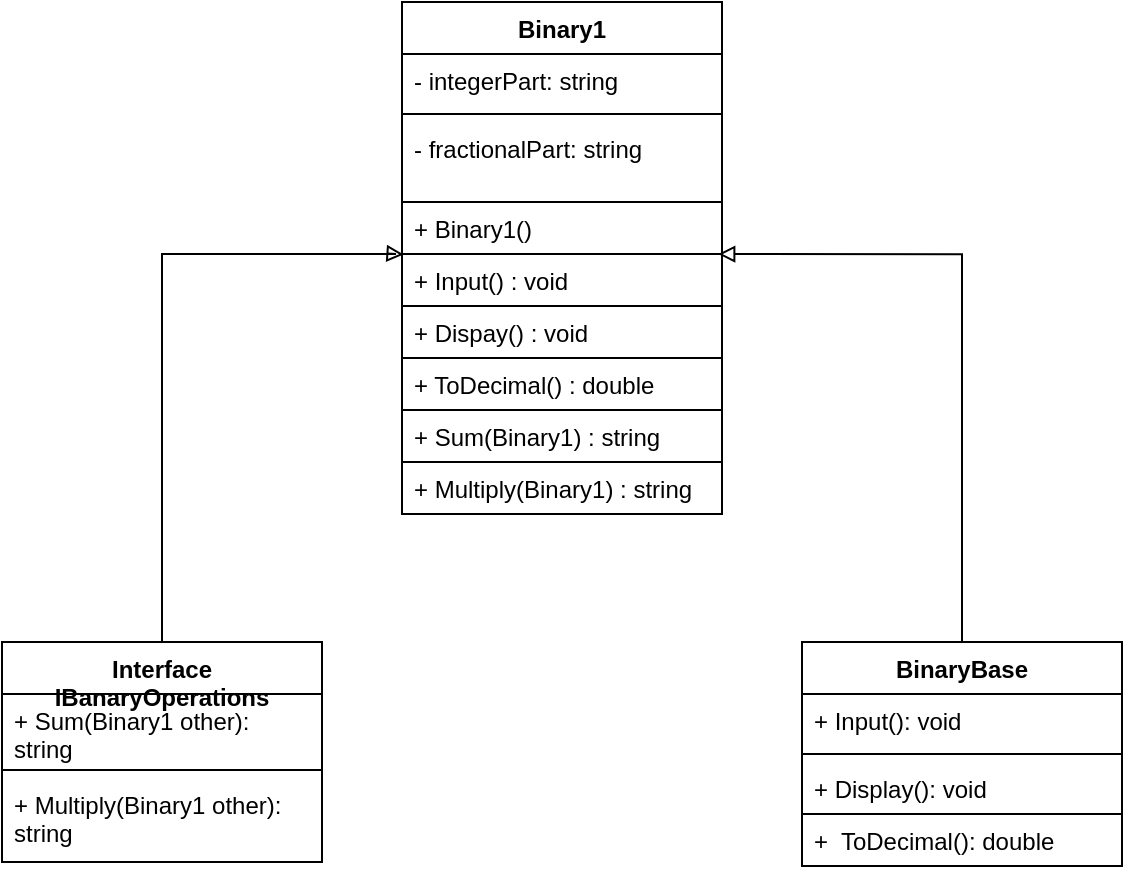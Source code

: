 <mxfile version="24.3.1" type="device">
  <diagram name="Страница — 1" id="ElzuG8_xyGkKIOzZ7_Bo">
    <mxGraphModel dx="1093" dy="599" grid="1" gridSize="10" guides="1" tooltips="1" connect="1" arrows="1" fold="1" page="1" pageScale="1" pageWidth="827" pageHeight="1169" math="0" shadow="0">
      <root>
        <mxCell id="0" />
        <mxCell id="1" parent="0" />
        <mxCell id="WRa-L7SVR95Ai1ryBBEO-1" value="Binary1" style="swimlane;fontStyle=1;align=center;verticalAlign=top;childLayout=stackLayout;horizontal=1;startSize=26;horizontalStack=0;resizeParent=1;resizeParentMax=0;resizeLast=0;collapsible=1;marginBottom=0;whiteSpace=wrap;html=1;" vertex="1" parent="1">
          <mxGeometry x="360" y="320" width="160" height="100" as="geometry" />
        </mxCell>
        <mxCell id="WRa-L7SVR95Ai1ryBBEO-2" value="- integerPart: string" style="text;strokeColor=none;fillColor=none;align=left;verticalAlign=top;spacingLeft=4;spacingRight=4;overflow=hidden;rotatable=0;points=[[0,0.5],[1,0.5]];portConstraint=eastwest;whiteSpace=wrap;html=1;" vertex="1" parent="WRa-L7SVR95Ai1ryBBEO-1">
          <mxGeometry y="26" width="160" height="26" as="geometry" />
        </mxCell>
        <mxCell id="WRa-L7SVR95Ai1ryBBEO-3" value="" style="line;strokeWidth=1;fillColor=none;align=left;verticalAlign=middle;spacingTop=-1;spacingLeft=3;spacingRight=3;rotatable=0;labelPosition=right;points=[];portConstraint=eastwest;strokeColor=inherit;" vertex="1" parent="WRa-L7SVR95Ai1ryBBEO-1">
          <mxGeometry y="52" width="160" height="8" as="geometry" />
        </mxCell>
        <mxCell id="WRa-L7SVR95Ai1ryBBEO-4" value="- fractionalPart: string" style="text;strokeColor=none;fillColor=none;align=left;verticalAlign=top;spacingLeft=4;spacingRight=4;overflow=hidden;rotatable=0;points=[[0,0.5],[1,0.5]];portConstraint=eastwest;whiteSpace=wrap;html=1;" vertex="1" parent="WRa-L7SVR95Ai1ryBBEO-1">
          <mxGeometry y="60" width="160" height="40" as="geometry" />
        </mxCell>
        <mxCell id="WRa-L7SVR95Ai1ryBBEO-5" value="Interface IBanaryOperations" style="swimlane;fontStyle=1;align=center;verticalAlign=top;childLayout=stackLayout;horizontal=1;startSize=26;horizontalStack=0;resizeParent=1;resizeParentMax=0;resizeLast=0;collapsible=1;marginBottom=0;whiteSpace=wrap;html=1;" vertex="1" parent="1">
          <mxGeometry x="160" y="640" width="160" height="110" as="geometry" />
        </mxCell>
        <mxCell id="WRa-L7SVR95Ai1ryBBEO-6" value="+ Sum(Binary1 other): string" style="text;strokeColor=none;fillColor=none;align=left;verticalAlign=top;spacingLeft=4;spacingRight=4;overflow=hidden;rotatable=0;points=[[0,0.5],[1,0.5]];portConstraint=eastwest;whiteSpace=wrap;html=1;" vertex="1" parent="WRa-L7SVR95Ai1ryBBEO-5">
          <mxGeometry y="26" width="160" height="34" as="geometry" />
        </mxCell>
        <mxCell id="WRa-L7SVR95Ai1ryBBEO-7" value="" style="line;strokeWidth=1;fillColor=none;align=left;verticalAlign=middle;spacingTop=-1;spacingLeft=3;spacingRight=3;rotatable=0;labelPosition=right;points=[];portConstraint=eastwest;strokeColor=inherit;" vertex="1" parent="WRa-L7SVR95Ai1ryBBEO-5">
          <mxGeometry y="60" width="160" height="8" as="geometry" />
        </mxCell>
        <mxCell id="WRa-L7SVR95Ai1ryBBEO-8" value="+ Multiply(Binary1 other): string" style="text;strokeColor=none;fillColor=none;align=left;verticalAlign=top;spacingLeft=4;spacingRight=4;overflow=hidden;rotatable=0;points=[[0,0.5],[1,0.5]];portConstraint=eastwest;whiteSpace=wrap;html=1;" vertex="1" parent="WRa-L7SVR95Ai1ryBBEO-5">
          <mxGeometry y="68" width="160" height="42" as="geometry" />
        </mxCell>
        <mxCell id="WRa-L7SVR95Ai1ryBBEO-9" value="BinaryBase" style="swimlane;fontStyle=1;align=center;verticalAlign=top;childLayout=stackLayout;horizontal=1;startSize=26;horizontalStack=0;resizeParent=1;resizeParentMax=0;resizeLast=0;collapsible=1;marginBottom=0;whiteSpace=wrap;html=1;" vertex="1" parent="1">
          <mxGeometry x="560" y="640" width="160" height="86" as="geometry" />
        </mxCell>
        <mxCell id="WRa-L7SVR95Ai1ryBBEO-10" value="+ Input(): void&amp;nbsp;" style="text;strokeColor=none;fillColor=none;align=left;verticalAlign=top;spacingLeft=4;spacingRight=4;overflow=hidden;rotatable=0;points=[[0,0.5],[1,0.5]];portConstraint=eastwest;whiteSpace=wrap;html=1;" vertex="1" parent="WRa-L7SVR95Ai1ryBBEO-9">
          <mxGeometry y="26" width="160" height="26" as="geometry" />
        </mxCell>
        <mxCell id="WRa-L7SVR95Ai1ryBBEO-11" value="" style="line;strokeWidth=1;fillColor=none;align=left;verticalAlign=middle;spacingTop=-1;spacingLeft=3;spacingRight=3;rotatable=0;labelPosition=right;points=[];portConstraint=eastwest;strokeColor=inherit;" vertex="1" parent="WRa-L7SVR95Ai1ryBBEO-9">
          <mxGeometry y="52" width="160" height="8" as="geometry" />
        </mxCell>
        <mxCell id="WRa-L7SVR95Ai1ryBBEO-12" value="+ Display(): void&amp;nbsp;" style="text;strokeColor=none;fillColor=none;align=left;verticalAlign=top;spacingLeft=4;spacingRight=4;overflow=hidden;rotatable=0;points=[[0,0.5],[1,0.5]];portConstraint=eastwest;whiteSpace=wrap;html=1;" vertex="1" parent="WRa-L7SVR95Ai1ryBBEO-9">
          <mxGeometry y="60" width="160" height="26" as="geometry" />
        </mxCell>
        <mxCell id="WRa-L7SVR95Ai1ryBBEO-15" value="+ Binary1()" style="text;strokeColor=default;fillColor=none;align=left;verticalAlign=top;spacingLeft=4;spacingRight=4;overflow=hidden;rotatable=0;points=[[0,0.5],[1,0.5]];portConstraint=eastwest;whiteSpace=wrap;html=1;" vertex="1" parent="1">
          <mxGeometry x="360" y="420" width="160" height="26" as="geometry" />
        </mxCell>
        <mxCell id="WRa-L7SVR95Ai1ryBBEO-16" value="+ Input() : void" style="text;strokeColor=default;fillColor=none;align=left;verticalAlign=top;spacingLeft=4;spacingRight=4;overflow=hidden;rotatable=0;points=[[0,0.5],[1,0.5]];portConstraint=eastwest;whiteSpace=wrap;html=1;" vertex="1" parent="1">
          <mxGeometry x="360" y="446" width="160" height="26" as="geometry" />
        </mxCell>
        <mxCell id="WRa-L7SVR95Ai1ryBBEO-18" value="+ Dispay() : void" style="text;strokeColor=default;fillColor=none;align=left;verticalAlign=top;spacingLeft=4;spacingRight=4;overflow=hidden;rotatable=0;points=[[0,0.5],[1,0.5]];portConstraint=eastwest;whiteSpace=wrap;html=1;" vertex="1" parent="1">
          <mxGeometry x="360" y="472" width="160" height="26" as="geometry" />
        </mxCell>
        <mxCell id="WRa-L7SVR95Ai1ryBBEO-19" value="+ ToDecimal() : double" style="text;strokeColor=default;fillColor=none;align=left;verticalAlign=top;spacingLeft=4;spacingRight=4;overflow=hidden;rotatable=0;points=[[0,0.5],[1,0.5]];portConstraint=eastwest;whiteSpace=wrap;html=1;" vertex="1" parent="1">
          <mxGeometry x="360" y="498" width="160" height="26" as="geometry" />
        </mxCell>
        <mxCell id="WRa-L7SVR95Ai1ryBBEO-20" value="+ Sum(Binary1) : string" style="text;strokeColor=default;fillColor=none;align=left;verticalAlign=top;spacingLeft=4;spacingRight=4;overflow=hidden;rotatable=0;points=[[0,0.5],[1,0.5]];portConstraint=eastwest;whiteSpace=wrap;html=1;" vertex="1" parent="1">
          <mxGeometry x="360" y="524" width="160" height="26" as="geometry" />
        </mxCell>
        <mxCell id="WRa-L7SVR95Ai1ryBBEO-22" value="+ Multiply(Binary1) : string" style="text;strokeColor=default;fillColor=none;align=left;verticalAlign=top;spacingLeft=4;spacingRight=4;overflow=hidden;rotatable=0;points=[[0,0.5],[1,0.5]];portConstraint=eastwest;whiteSpace=wrap;html=1;" vertex="1" parent="1">
          <mxGeometry x="360" y="550" width="160" height="26" as="geometry" />
        </mxCell>
        <mxCell id="WRa-L7SVR95Ai1ryBBEO-24" value="+&amp;nbsp; ToDecimal(): double&amp;nbsp;" style="text;strokeColor=default;fillColor=none;align=left;verticalAlign=top;spacingLeft=4;spacingRight=4;overflow=hidden;rotatable=0;points=[[0,0.5],[1,0.5]];portConstraint=eastwest;whiteSpace=wrap;html=1;" vertex="1" parent="1">
          <mxGeometry x="560" y="726" width="160" height="26" as="geometry" />
        </mxCell>
        <mxCell id="WRa-L7SVR95Ai1ryBBEO-31" style="edgeStyle=orthogonalEdgeStyle;rounded=0;orthogonalLoop=1;jettySize=auto;html=1;entryX=0.988;entryY=1.002;entryDx=0;entryDy=0;entryPerimeter=0;endArrow=block;endFill=0;" edge="1" parent="1" source="WRa-L7SVR95Ai1ryBBEO-9" target="WRa-L7SVR95Ai1ryBBEO-15">
          <mxGeometry relative="1" as="geometry">
            <Array as="points">
              <mxPoint x="640" y="446" />
            </Array>
          </mxGeometry>
        </mxCell>
        <mxCell id="WRa-L7SVR95Ai1ryBBEO-33" style="edgeStyle=orthogonalEdgeStyle;rounded=0;orthogonalLoop=1;jettySize=auto;html=1;entryX=0.005;entryY=1.01;entryDx=0;entryDy=0;entryPerimeter=0;endArrow=block;endFill=0;" edge="1" parent="1" source="WRa-L7SVR95Ai1ryBBEO-5" target="WRa-L7SVR95Ai1ryBBEO-15">
          <mxGeometry relative="1" as="geometry">
            <Array as="points">
              <mxPoint x="240" y="446" />
              <mxPoint x="357" y="446" />
            </Array>
          </mxGeometry>
        </mxCell>
      </root>
    </mxGraphModel>
  </diagram>
</mxfile>
